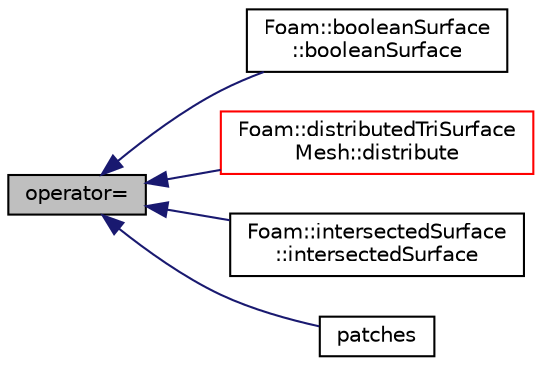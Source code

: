 digraph "operator="
{
  bgcolor="transparent";
  edge [fontname="Helvetica",fontsize="10",labelfontname="Helvetica",labelfontsize="10"];
  node [fontname="Helvetica",fontsize="10",shape=record];
  rankdir="LR";
  Node1 [label="operator=",height=0.2,width=0.4,color="black", fillcolor="grey75", style="filled", fontcolor="black"];
  Node1 -> Node2 [dir="back",color="midnightblue",fontsize="10",style="solid",fontname="Helvetica"];
  Node2 [label="Foam::booleanSurface\l::booleanSurface",height=0.2,width=0.4,color="black",URL="$a00148.html#af9badecab2d5cf9894182caa82611921",tooltip="Construct from surfaces and operation. Surfaces need to be closed. "];
  Node1 -> Node3 [dir="back",color="midnightblue",fontsize="10",style="solid",fontname="Helvetica"];
  Node3 [label="Foam::distributedTriSurface\lMesh::distribute",height=0.2,width=0.4,color="red",URL="$a00559.html#a30b981a389a43e4853d4dec45e4e5edb",tooltip="Set bounds of surface. Bounds currently set as list of. "];
  Node1 -> Node4 [dir="back",color="midnightblue",fontsize="10",style="solid",fontname="Helvetica"];
  Node4 [label="Foam::intersectedSurface\l::intersectedSurface",height=0.2,width=0.4,color="black",URL="$a01167.html#a6e95ab0cf81f4521899580c0caaaf6e7",tooltip="Construct from surface and intersection. isFirstSurface is needed. "];
  Node1 -> Node5 [dir="back",color="midnightblue",fontsize="10",style="solid",fontname="Helvetica"];
  Node5 [label="patches",height=0.2,width=0.4,color="black",URL="$a02693.html#adf6d6f4f6576d5bd544f3ba396fa3946"];
}
